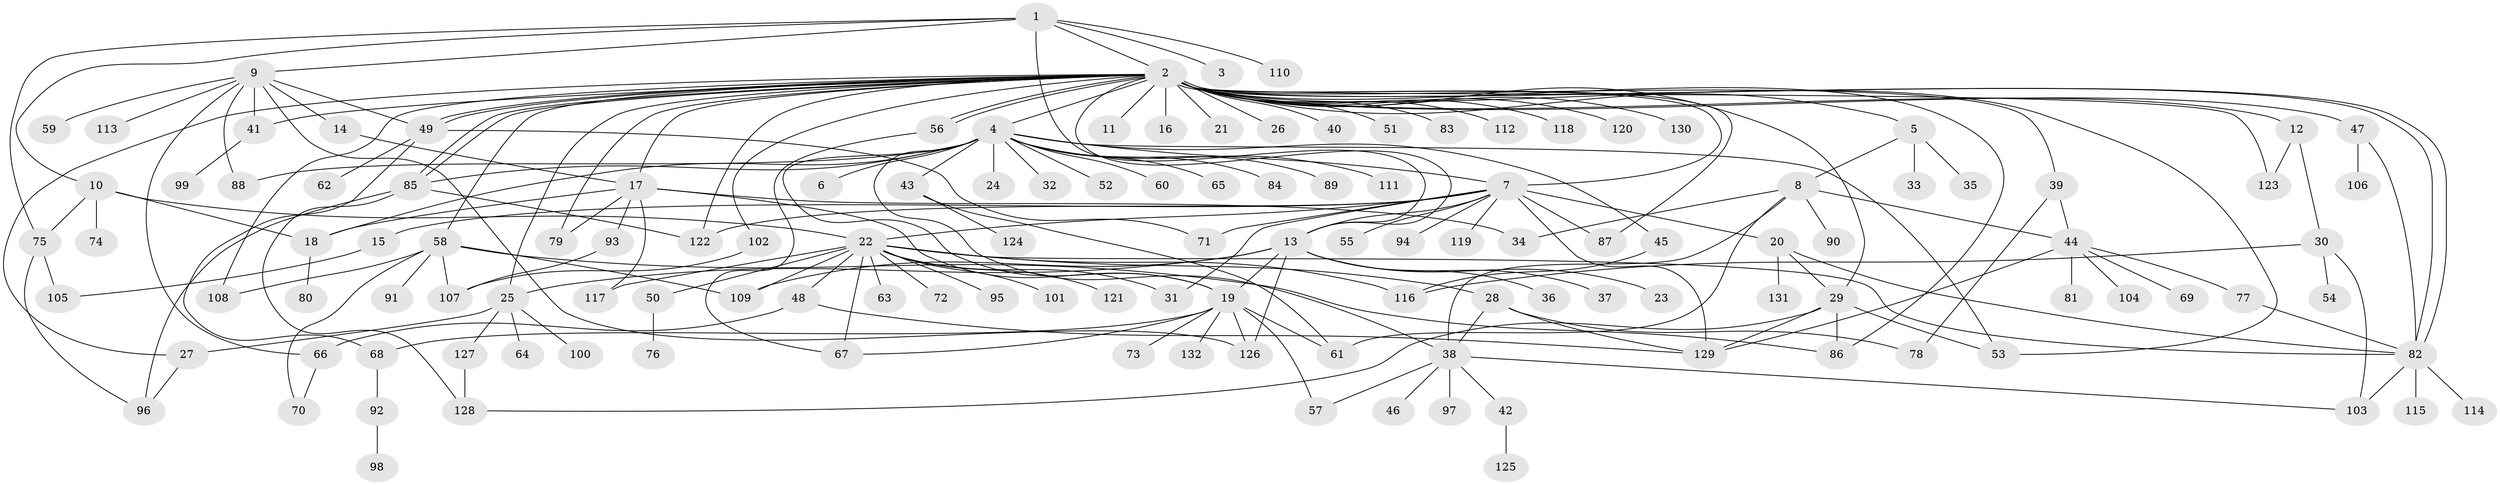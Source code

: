 // Generated by graph-tools (version 1.1) at 2025/47/03/09/25 04:47:07]
// undirected, 132 vertices, 201 edges
graph export_dot {
graph [start="1"]
  node [color=gray90,style=filled];
  1;
  2;
  3;
  4;
  5;
  6;
  7;
  8;
  9;
  10;
  11;
  12;
  13;
  14;
  15;
  16;
  17;
  18;
  19;
  20;
  21;
  22;
  23;
  24;
  25;
  26;
  27;
  28;
  29;
  30;
  31;
  32;
  33;
  34;
  35;
  36;
  37;
  38;
  39;
  40;
  41;
  42;
  43;
  44;
  45;
  46;
  47;
  48;
  49;
  50;
  51;
  52;
  53;
  54;
  55;
  56;
  57;
  58;
  59;
  60;
  61;
  62;
  63;
  64;
  65;
  66;
  67;
  68;
  69;
  70;
  71;
  72;
  73;
  74;
  75;
  76;
  77;
  78;
  79;
  80;
  81;
  82;
  83;
  84;
  85;
  86;
  87;
  88;
  89;
  90;
  91;
  92;
  93;
  94;
  95;
  96;
  97;
  98;
  99;
  100;
  101;
  102;
  103;
  104;
  105;
  106;
  107;
  108;
  109;
  110;
  111;
  112;
  113;
  114;
  115;
  116;
  117;
  118;
  119;
  120;
  121;
  122;
  123;
  124;
  125;
  126;
  127;
  128;
  129;
  130;
  131;
  132;
  1 -- 2;
  1 -- 3;
  1 -- 9;
  1 -- 10;
  1 -- 13;
  1 -- 75;
  1 -- 110;
  2 -- 4;
  2 -- 5;
  2 -- 7;
  2 -- 11;
  2 -- 12;
  2 -- 13;
  2 -- 16;
  2 -- 17;
  2 -- 21;
  2 -- 25;
  2 -- 26;
  2 -- 27;
  2 -- 29;
  2 -- 39;
  2 -- 40;
  2 -- 41;
  2 -- 47;
  2 -- 49;
  2 -- 49;
  2 -- 51;
  2 -- 53;
  2 -- 56;
  2 -- 56;
  2 -- 58;
  2 -- 79;
  2 -- 82;
  2 -- 82;
  2 -- 83;
  2 -- 85;
  2 -- 85;
  2 -- 86;
  2 -- 87;
  2 -- 102;
  2 -- 108;
  2 -- 112;
  2 -- 118;
  2 -- 120;
  2 -- 122;
  2 -- 123;
  2 -- 130;
  4 -- 6;
  4 -- 7;
  4 -- 18;
  4 -- 19;
  4 -- 24;
  4 -- 32;
  4 -- 38;
  4 -- 43;
  4 -- 45;
  4 -- 52;
  4 -- 53;
  4 -- 60;
  4 -- 65;
  4 -- 84;
  4 -- 85;
  4 -- 88;
  4 -- 89;
  4 -- 111;
  5 -- 8;
  5 -- 33;
  5 -- 35;
  7 -- 13;
  7 -- 15;
  7 -- 20;
  7 -- 22;
  7 -- 31;
  7 -- 55;
  7 -- 71;
  7 -- 87;
  7 -- 94;
  7 -- 119;
  7 -- 122;
  7 -- 129;
  8 -- 34;
  8 -- 38;
  8 -- 44;
  8 -- 61;
  8 -- 90;
  9 -- 14;
  9 -- 41;
  9 -- 49;
  9 -- 59;
  9 -- 66;
  9 -- 88;
  9 -- 113;
  9 -- 126;
  10 -- 18;
  10 -- 22;
  10 -- 74;
  10 -- 75;
  12 -- 30;
  12 -- 123;
  13 -- 19;
  13 -- 23;
  13 -- 25;
  13 -- 36;
  13 -- 37;
  13 -- 109;
  13 -- 126;
  14 -- 17;
  15 -- 105;
  17 -- 18;
  17 -- 19;
  17 -- 34;
  17 -- 79;
  17 -- 93;
  17 -- 117;
  18 -- 80;
  19 -- 57;
  19 -- 61;
  19 -- 67;
  19 -- 68;
  19 -- 73;
  19 -- 126;
  19 -- 132;
  20 -- 29;
  20 -- 82;
  20 -- 131;
  22 -- 28;
  22 -- 31;
  22 -- 48;
  22 -- 50;
  22 -- 63;
  22 -- 67;
  22 -- 72;
  22 -- 82;
  22 -- 95;
  22 -- 101;
  22 -- 109;
  22 -- 116;
  22 -- 117;
  22 -- 121;
  25 -- 27;
  25 -- 64;
  25 -- 100;
  25 -- 127;
  27 -- 96;
  28 -- 38;
  28 -- 78;
  28 -- 129;
  29 -- 53;
  29 -- 86;
  29 -- 128;
  29 -- 129;
  30 -- 54;
  30 -- 103;
  30 -- 116;
  38 -- 42;
  38 -- 46;
  38 -- 57;
  38 -- 97;
  38 -- 103;
  39 -- 44;
  39 -- 78;
  41 -- 99;
  42 -- 125;
  43 -- 61;
  43 -- 124;
  44 -- 69;
  44 -- 77;
  44 -- 81;
  44 -- 104;
  44 -- 129;
  45 -- 116;
  47 -- 82;
  47 -- 106;
  48 -- 66;
  48 -- 129;
  49 -- 62;
  49 -- 68;
  49 -- 71;
  50 -- 76;
  56 -- 67;
  58 -- 70;
  58 -- 86;
  58 -- 91;
  58 -- 107;
  58 -- 108;
  58 -- 109;
  66 -- 70;
  68 -- 92;
  75 -- 96;
  75 -- 105;
  77 -- 82;
  82 -- 103;
  82 -- 114;
  82 -- 115;
  85 -- 96;
  85 -- 122;
  85 -- 128;
  92 -- 98;
  93 -- 107;
  102 -- 107;
  127 -- 128;
}
